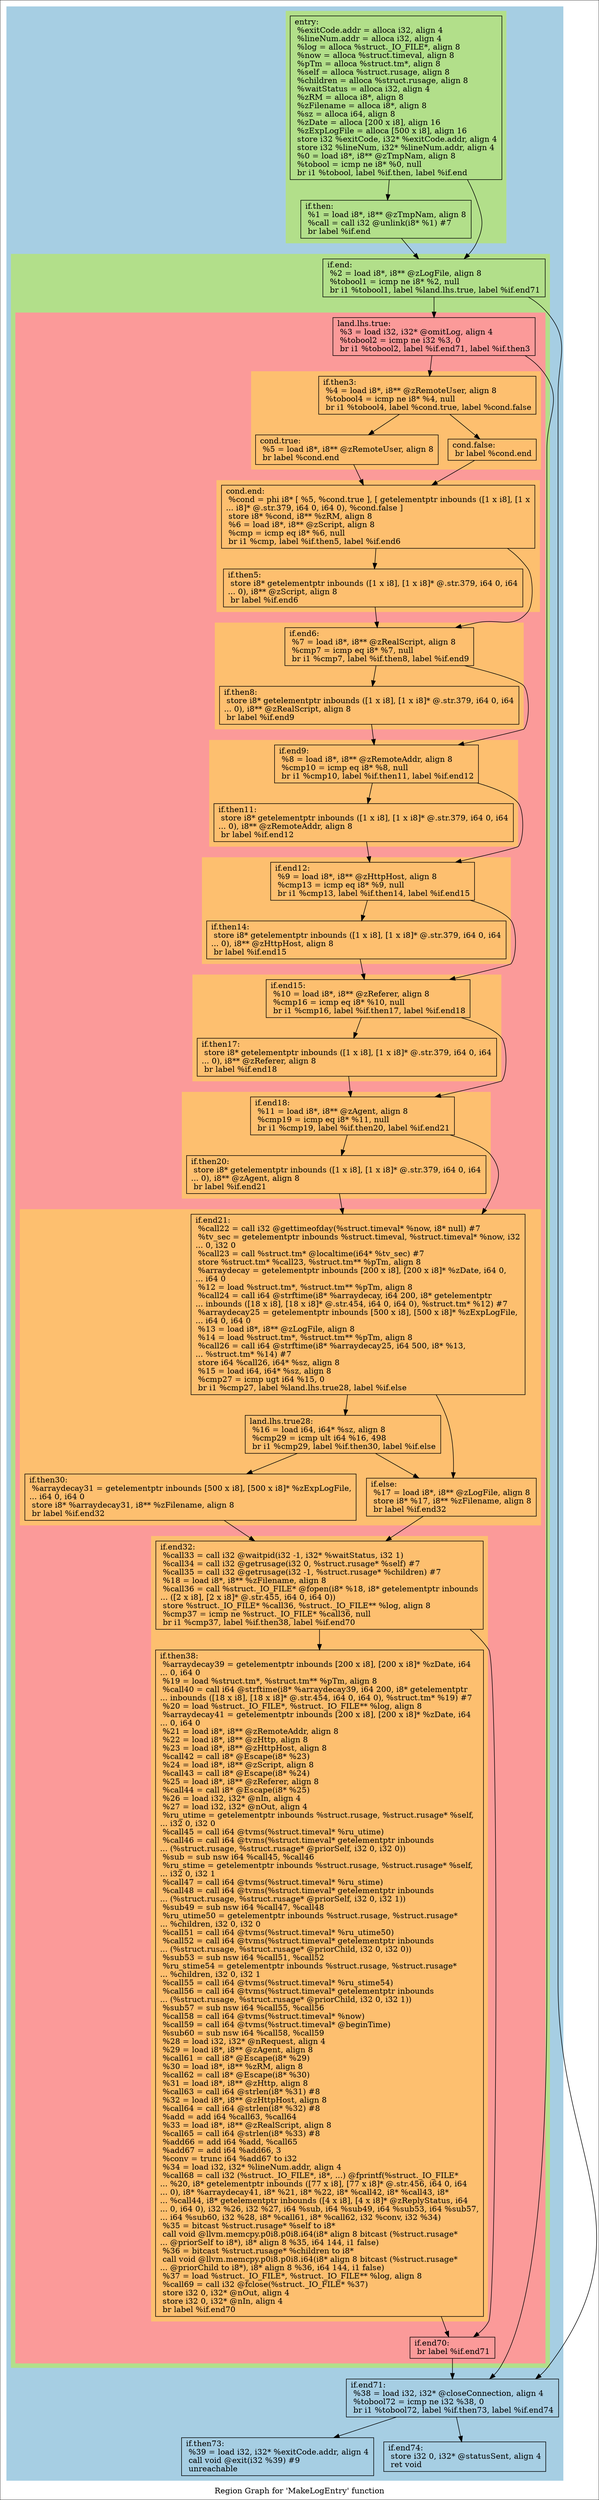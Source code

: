 digraph "Region Graph for 'MakeLogEntry' function" {
	label="Region Graph for 'MakeLogEntry' function";

	Node0x8e00c0 [shape=record,label="{entry:\l  %exitCode.addr = alloca i32, align 4\l  %lineNum.addr = alloca i32, align 4\l  %log = alloca %struct._IO_FILE*, align 8\l  %now = alloca %struct.timeval, align 8\l  %pTm = alloca %struct.tm*, align 8\l  %self = alloca %struct.rusage, align 8\l  %children = alloca %struct.rusage, align 8\l  %waitStatus = alloca i32, align 4\l  %zRM = alloca i8*, align 8\l  %zFilename = alloca i8*, align 8\l  %sz = alloca i64, align 8\l  %zDate = alloca [200 x i8], align 16\l  %zExpLogFile = alloca [500 x i8], align 16\l  store i32 %exitCode, i32* %exitCode.addr, align 4\l  store i32 %lineNum, i32* %lineNum.addr, align 4\l  %0 = load i8*, i8** @zTmpNam, align 8\l  %tobool = icmp ne i8* %0, null\l  br i1 %tobool, label %if.then, label %if.end\l}"];
	Node0x8e00c0 -> Node0x945f00;
	Node0x8e00c0 -> Node0x8c1a30;
	Node0x945f00 [shape=record,label="{if.then:                                          \l  %1 = load i8*, i8** @zTmpNam, align 8\l  %call = call i32 @unlink(i8* %1) #7\l  br label %if.end\l}"];
	Node0x945f00 -> Node0x8c1a30;
	Node0x8c1a30 [shape=record,label="{if.end:                                           \l  %2 = load i8*, i8** @zLogFile, align 8\l  %tobool1 = icmp ne i8* %2, null\l  br i1 %tobool1, label %land.lhs.true, label %if.end71\l}"];
	Node0x8c1a30 -> Node0x8d5b80;
	Node0x8c1a30 -> Node0x92cdd0;
	Node0x8d5b80 [shape=record,label="{land.lhs.true:                                    \l  %3 = load i32, i32* @omitLog, align 4\l  %tobool2 = icmp ne i32 %3, 0\l  br i1 %tobool2, label %if.end71, label %if.then3\l}"];
	Node0x8d5b80 -> Node0x92cdd0;
	Node0x8d5b80 -> Node0x961a80;
	Node0x92cdd0 [shape=record,label="{if.end71:                                         \l  %38 = load i32, i32* @closeConnection, align 4\l  %tobool72 = icmp ne i32 %38, 0\l  br i1 %tobool72, label %if.then73, label %if.end74\l}"];
	Node0x92cdd0 -> Node0x924800;
	Node0x92cdd0 -> Node0x95acb0;
	Node0x924800 [shape=record,label="{if.then73:                                        \l  %39 = load i32, i32* %exitCode.addr, align 4\l  call void @exit(i32 %39) #9\l  unreachable\l}"];
	Node0x95acb0 [shape=record,label="{if.end74:                                         \l  store i32 0, i32* @statusSent, align 4\l  ret void\l}"];
	Node0x961a80 [shape=record,label="{if.then3:                                         \l  %4 = load i8*, i8** @zRemoteUser, align 8\l  %tobool4 = icmp ne i8* %4, null\l  br i1 %tobool4, label %cond.true, label %cond.false\l}"];
	Node0x961a80 -> Node0x943be0;
	Node0x961a80 -> Node0x956110;
	Node0x943be0 [shape=record,label="{cond.true:                                        \l  %5 = load i8*, i8** @zRemoteUser, align 8\l  br label %cond.end\l}"];
	Node0x943be0 -> Node0x899760;
	Node0x899760 [shape=record,label="{cond.end:                                         \l  %cond = phi i8* [ %5, %cond.true ], [ getelementptr inbounds ([1 x i8], [1 x\l... i8]* @.str.379, i64 0, i64 0), %cond.false ]\l  store i8* %cond, i8** %zRM, align 8\l  %6 = load i8*, i8** @zScript, align 8\l  %cmp = icmp eq i8* %6, null\l  br i1 %cmp, label %if.then5, label %if.end6\l}"];
	Node0x899760 -> Node0x92b0f0;
	Node0x899760 -> Node0x93d700;
	Node0x92b0f0 [shape=record,label="{if.then5:                                         \l  store i8* getelementptr inbounds ([1 x i8], [1 x i8]* @.str.379, i64 0, i64\l... 0), i8** @zScript, align 8\l  br label %if.end6\l}"];
	Node0x92b0f0 -> Node0x93d700;
	Node0x93d700 [shape=record,label="{if.end6:                                          \l  %7 = load i8*, i8** @zRealScript, align 8\l  %cmp7 = icmp eq i8* %7, null\l  br i1 %cmp7, label %if.then8, label %if.end9\l}"];
	Node0x93d700 -> Node0x927420;
	Node0x93d700 -> Node0x95f660;
	Node0x927420 [shape=record,label="{if.then8:                                         \l  store i8* getelementptr inbounds ([1 x i8], [1 x i8]* @.str.379, i64 0, i64\l... 0), i8** @zRealScript, align 8\l  br label %if.end9\l}"];
	Node0x927420 -> Node0x95f660;
	Node0x95f660 [shape=record,label="{if.end9:                                          \l  %8 = load i8*, i8** @zRemoteAddr, align 8\l  %cmp10 = icmp eq i8* %8, null\l  br i1 %cmp10, label %if.then11, label %if.end12\l}"];
	Node0x95f660 -> Node0x963980;
	Node0x95f660 -> Node0x9234a0;
	Node0x963980 [shape=record,label="{if.then11:                                        \l  store i8* getelementptr inbounds ([1 x i8], [1 x i8]* @.str.379, i64 0, i64\l... 0), i8** @zRemoteAddr, align 8\l  br label %if.end12\l}"];
	Node0x963980 -> Node0x9234a0;
	Node0x9234a0 [shape=record,label="{if.end12:                                         \l  %9 = load i8*, i8** @zHttpHost, align 8\l  %cmp13 = icmp eq i8* %9, null\l  br i1 %cmp13, label %if.then14, label %if.end15\l}"];
	Node0x9234a0 -> Node0x9558d0;
	Node0x9234a0 -> Node0x95d0b0;
	Node0x9558d0 [shape=record,label="{if.then14:                                        \l  store i8* getelementptr inbounds ([1 x i8], [1 x i8]* @.str.379, i64 0, i64\l... 0), i8** @zHttpHost, align 8\l  br label %if.end15\l}"];
	Node0x9558d0 -> Node0x95d0b0;
	Node0x95d0b0 [shape=record,label="{if.end15:                                         \l  %10 = load i8*, i8** @zReferer, align 8\l  %cmp16 = icmp eq i8* %10, null\l  br i1 %cmp16, label %if.then17, label %if.end18\l}"];
	Node0x95d0b0 -> Node0x94de00;
	Node0x95d0b0 -> Node0x95a1e0;
	Node0x94de00 [shape=record,label="{if.then17:                                        \l  store i8* getelementptr inbounds ([1 x i8], [1 x i8]* @.str.379, i64 0, i64\l... 0), i8** @zReferer, align 8\l  br label %if.end18\l}"];
	Node0x94de00 -> Node0x95a1e0;
	Node0x95a1e0 [shape=record,label="{if.end18:                                         \l  %11 = load i8*, i8** @zAgent, align 8\l  %cmp19 = icmp eq i8* %11, null\l  br i1 %cmp19, label %if.then20, label %if.end21\l}"];
	Node0x95a1e0 -> Node0x8d9d90;
	Node0x95a1e0 -> Node0x9544e0;
	Node0x8d9d90 [shape=record,label="{if.then20:                                        \l  store i8* getelementptr inbounds ([1 x i8], [1 x i8]* @.str.379, i64 0, i64\l... 0), i8** @zAgent, align 8\l  br label %if.end21\l}"];
	Node0x8d9d90 -> Node0x9544e0;
	Node0x9544e0 [shape=record,label="{if.end21:                                         \l  %call22 = call i32 @gettimeofday(%struct.timeval* %now, i8* null) #7\l  %tv_sec = getelementptr inbounds %struct.timeval, %struct.timeval* %now, i32\l... 0, i32 0\l  %call23 = call %struct.tm* @localtime(i64* %tv_sec) #7\l  store %struct.tm* %call23, %struct.tm** %pTm, align 8\l  %arraydecay = getelementptr inbounds [200 x i8], [200 x i8]* %zDate, i64 0,\l... i64 0\l  %12 = load %struct.tm*, %struct.tm** %pTm, align 8\l  %call24 = call i64 @strftime(i8* %arraydecay, i64 200, i8* getelementptr\l... inbounds ([18 x i8], [18 x i8]* @.str.454, i64 0, i64 0), %struct.tm* %12) #7\l  %arraydecay25 = getelementptr inbounds [500 x i8], [500 x i8]* %zExpLogFile,\l... i64 0, i64 0\l  %13 = load i8*, i8** @zLogFile, align 8\l  %14 = load %struct.tm*, %struct.tm** %pTm, align 8\l  %call26 = call i64 @strftime(i8* %arraydecay25, i64 500, i8* %13,\l... %struct.tm* %14) #7\l  store i64 %call26, i64* %sz, align 8\l  %15 = load i64, i64* %sz, align 8\l  %cmp27 = icmp ugt i64 %15, 0\l  br i1 %cmp27, label %land.lhs.true28, label %if.else\l}"];
	Node0x9544e0 -> Node0x8b1c40;
	Node0x9544e0 -> Node0x8aed00;
	Node0x8b1c40 [shape=record,label="{land.lhs.true28:                                  \l  %16 = load i64, i64* %sz, align 8\l  %cmp29 = icmp ult i64 %16, 498\l  br i1 %cmp29, label %if.then30, label %if.else\l}"];
	Node0x8b1c40 -> Node0x92f360;
	Node0x8b1c40 -> Node0x8aed00;
	Node0x92f360 [shape=record,label="{if.then30:                                        \l  %arraydecay31 = getelementptr inbounds [500 x i8], [500 x i8]* %zExpLogFile,\l... i64 0, i64 0\l  store i8* %arraydecay31, i8** %zFilename, align 8\l  br label %if.end32\l}"];
	Node0x92f360 -> Node0x946460;
	Node0x946460 [shape=record,label="{if.end32:                                         \l  %call33 = call i32 @waitpid(i32 -1, i32* %waitStatus, i32 1)\l  %call34 = call i32 @getrusage(i32 0, %struct.rusage* %self) #7\l  %call35 = call i32 @getrusage(i32 -1, %struct.rusage* %children) #7\l  %18 = load i8*, i8** %zFilename, align 8\l  %call36 = call %struct._IO_FILE* @fopen(i8* %18, i8* getelementptr inbounds\l... ([2 x i8], [2 x i8]* @.str.455, i64 0, i64 0))\l  store %struct._IO_FILE* %call36, %struct._IO_FILE** %log, align 8\l  %cmp37 = icmp ne %struct._IO_FILE* %call36, null\l  br i1 %cmp37, label %if.then38, label %if.end70\l}"];
	Node0x946460 -> Node0x8dbc80;
	Node0x946460 -> Node0x96d960;
	Node0x8dbc80 [shape=record,label="{if.then38:                                        \l  %arraydecay39 = getelementptr inbounds [200 x i8], [200 x i8]* %zDate, i64\l... 0, i64 0\l  %19 = load %struct.tm*, %struct.tm** %pTm, align 8\l  %call40 = call i64 @strftime(i8* %arraydecay39, i64 200, i8* getelementptr\l... inbounds ([18 x i8], [18 x i8]* @.str.454, i64 0, i64 0), %struct.tm* %19) #7\l  %20 = load %struct._IO_FILE*, %struct._IO_FILE** %log, align 8\l  %arraydecay41 = getelementptr inbounds [200 x i8], [200 x i8]* %zDate, i64\l... 0, i64 0\l  %21 = load i8*, i8** @zRemoteAddr, align 8\l  %22 = load i8*, i8** @zHttp, align 8\l  %23 = load i8*, i8** @zHttpHost, align 8\l  %call42 = call i8* @Escape(i8* %23)\l  %24 = load i8*, i8** @zScript, align 8\l  %call43 = call i8* @Escape(i8* %24)\l  %25 = load i8*, i8** @zReferer, align 8\l  %call44 = call i8* @Escape(i8* %25)\l  %26 = load i32, i32* @nIn, align 4\l  %27 = load i32, i32* @nOut, align 4\l  %ru_utime = getelementptr inbounds %struct.rusage, %struct.rusage* %self,\l... i32 0, i32 0\l  %call45 = call i64 @tvms(%struct.timeval* %ru_utime)\l  %call46 = call i64 @tvms(%struct.timeval* getelementptr inbounds\l... (%struct.rusage, %struct.rusage* @priorSelf, i32 0, i32 0))\l  %sub = sub nsw i64 %call45, %call46\l  %ru_stime = getelementptr inbounds %struct.rusage, %struct.rusage* %self,\l... i32 0, i32 1\l  %call47 = call i64 @tvms(%struct.timeval* %ru_stime)\l  %call48 = call i64 @tvms(%struct.timeval* getelementptr inbounds\l... (%struct.rusage, %struct.rusage* @priorSelf, i32 0, i32 1))\l  %sub49 = sub nsw i64 %call47, %call48\l  %ru_utime50 = getelementptr inbounds %struct.rusage, %struct.rusage*\l... %children, i32 0, i32 0\l  %call51 = call i64 @tvms(%struct.timeval* %ru_utime50)\l  %call52 = call i64 @tvms(%struct.timeval* getelementptr inbounds\l... (%struct.rusage, %struct.rusage* @priorChild, i32 0, i32 0))\l  %sub53 = sub nsw i64 %call51, %call52\l  %ru_stime54 = getelementptr inbounds %struct.rusage, %struct.rusage*\l... %children, i32 0, i32 1\l  %call55 = call i64 @tvms(%struct.timeval* %ru_stime54)\l  %call56 = call i64 @tvms(%struct.timeval* getelementptr inbounds\l... (%struct.rusage, %struct.rusage* @priorChild, i32 0, i32 1))\l  %sub57 = sub nsw i64 %call55, %call56\l  %call58 = call i64 @tvms(%struct.timeval* %now)\l  %call59 = call i64 @tvms(%struct.timeval* @beginTime)\l  %sub60 = sub nsw i64 %call58, %call59\l  %28 = load i32, i32* @nRequest, align 4\l  %29 = load i8*, i8** @zAgent, align 8\l  %call61 = call i8* @Escape(i8* %29)\l  %30 = load i8*, i8** %zRM, align 8\l  %call62 = call i8* @Escape(i8* %30)\l  %31 = load i8*, i8** @zHttp, align 8\l  %call63 = call i64 @strlen(i8* %31) #8\l  %32 = load i8*, i8** @zHttpHost, align 8\l  %call64 = call i64 @strlen(i8* %32) #8\l  %add = add i64 %call63, %call64\l  %33 = load i8*, i8** @zRealScript, align 8\l  %call65 = call i64 @strlen(i8* %33) #8\l  %add66 = add i64 %add, %call65\l  %add67 = add i64 %add66, 3\l  %conv = trunc i64 %add67 to i32\l  %34 = load i32, i32* %lineNum.addr, align 4\l  %call68 = call i32 (%struct._IO_FILE*, i8*, ...) @fprintf(%struct._IO_FILE*\l... %20, i8* getelementptr inbounds ([77 x i8], [77 x i8]* @.str.456, i64 0, i64\l... 0), i8* %arraydecay41, i8* %21, i8* %22, i8* %call42, i8* %call43, i8*\l... %call44, i8* getelementptr inbounds ([4 x i8], [4 x i8]* @zReplyStatus, i64\l... 0, i64 0), i32 %26, i32 %27, i64 %sub, i64 %sub49, i64 %sub53, i64 %sub57,\l... i64 %sub60, i32 %28, i8* %call61, i8* %call62, i32 %conv, i32 %34)\l  %35 = bitcast %struct.rusage* %self to i8*\l  call void @llvm.memcpy.p0i8.p0i8.i64(i8* align 8 bitcast (%struct.rusage*\l... @priorSelf to i8*), i8* align 8 %35, i64 144, i1 false)\l  %36 = bitcast %struct.rusage* %children to i8*\l  call void @llvm.memcpy.p0i8.p0i8.i64(i8* align 8 bitcast (%struct.rusage*\l... @priorChild to i8*), i8* align 8 %36, i64 144, i1 false)\l  %37 = load %struct._IO_FILE*, %struct._IO_FILE** %log, align 8\l  %call69 = call i32 @fclose(%struct._IO_FILE* %37)\l  store i32 0, i32* @nOut, align 4\l  store i32 0, i32* @nIn, align 4\l  br label %if.end70\l}"];
	Node0x8dbc80 -> Node0x96d960;
	Node0x96d960 [shape=record,label="{if.end70:                                         \l  br label %if.end71\l}"];
	Node0x96d960 -> Node0x92cdd0;
	Node0x8aed00 [shape=record,label="{if.else:                                          \l  %17 = load i8*, i8** @zLogFile, align 8\l  store i8* %17, i8** %zFilename, align 8\l  br label %if.end32\l}"];
	Node0x8aed00 -> Node0x946460;
	Node0x956110 [shape=record,label="{cond.false:                                       \l  br label %cond.end\l}"];
	Node0x956110 -> Node0x899760;
	colorscheme = "paired12"
        subgraph cluster_0x9b61d0 {
          label = "";
          style = filled;
          color = 1
          subgraph cluster_0x97d050 {
            label = "";
            style = filled;
            color = 3
            Node0x8e00c0;
            Node0x945f00;
          }
          subgraph cluster_0x97cfd0 {
            label = "";
            style = filled;
            color = 3
            subgraph cluster_0x97ec80 {
              label = "";
              style = filled;
              color = 5
              subgraph cluster_0x97ec00 {
                label = "";
                style = filled;
                color = 7
                Node0x961a80;
                Node0x943be0;
                Node0x956110;
              }
              subgraph cluster_0x9b8ba0 {
                label = "";
                style = filled;
                color = 7
                Node0x899760;
                Node0x92b0f0;
              }
              subgraph cluster_0x9b8b20 {
                label = "";
                style = filled;
                color = 7
                Node0x93d700;
                Node0x927420;
              }
              subgraph cluster_0x959090 {
                label = "";
                style = filled;
                color = 7
                Node0x95f660;
                Node0x963980;
              }
              subgraph cluster_0x9b60d0 {
                label = "";
                style = filled;
                color = 7
                Node0x9234a0;
                Node0x9558d0;
              }
              subgraph cluster_0x99d890 {
                label = "";
                style = filled;
                color = 7
                Node0x95d0b0;
                Node0x94de00;
              }
              subgraph cluster_0x9b08c0 {
                label = "";
                style = filled;
                color = 7
                Node0x95a1e0;
                Node0x8d9d90;
              }
              subgraph cluster_0x9b6050 {
                label = "";
                style = filled;
                color = 7
                Node0x9544e0;
                Node0x8b1c40;
                Node0x92f360;
                Node0x8aed00;
              }
              subgraph cluster_0x9b0420 {
                label = "";
                style = filled;
                color = 7
                Node0x946460;
                Node0x8dbc80;
              }
              Node0x8d5b80;
              Node0x96d960;
            }
            Node0x8c1a30;
          }
          Node0x92cdd0;
          Node0x924800;
          Node0x95acb0;
        }
}
